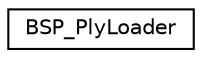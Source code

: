 digraph G
{
  edge [fontname="Helvetica",fontsize="10",labelfontname="Helvetica",labelfontsize="10"];
  node [fontname="Helvetica",fontsize="10",shape=record];
  rankdir=LR;
  Node1 [label="BSP_PlyLoader",height=0.2,width=0.4,color="black", fillcolor="white", style="filled",URL="$d4/d8a/classBSP__PlyLoader.html"];
}
